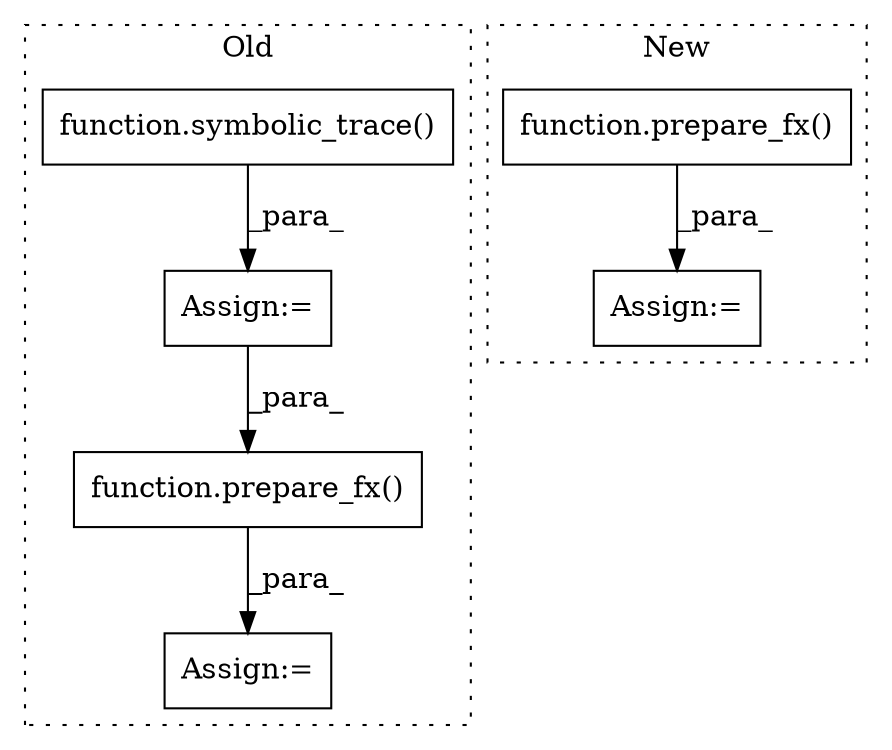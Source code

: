 digraph G {
subgraph cluster0 {
1 [label="function.symbolic_trace()" a="75" s="56157,56177" l="15,1" shape="box"];
3 [label="Assign:=" a="68" s="56154" l="3" shape="box"];
5 [label="function.prepare_fx()" a="75" s="56787,56824" l="11,1" shape="box"];
6 [label="Assign:=" a="68" s="56784" l="3" shape="box"];
label = "Old";
style="dotted";
}
subgraph cluster1 {
2 [label="function.prepare_fx()" a="75" s="55614,55644" l="11,1" shape="box"];
4 [label="Assign:=" a="68" s="55611" l="3" shape="box"];
label = "New";
style="dotted";
}
1 -> 3 [label="_para_"];
2 -> 4 [label="_para_"];
3 -> 5 [label="_para_"];
5 -> 6 [label="_para_"];
}